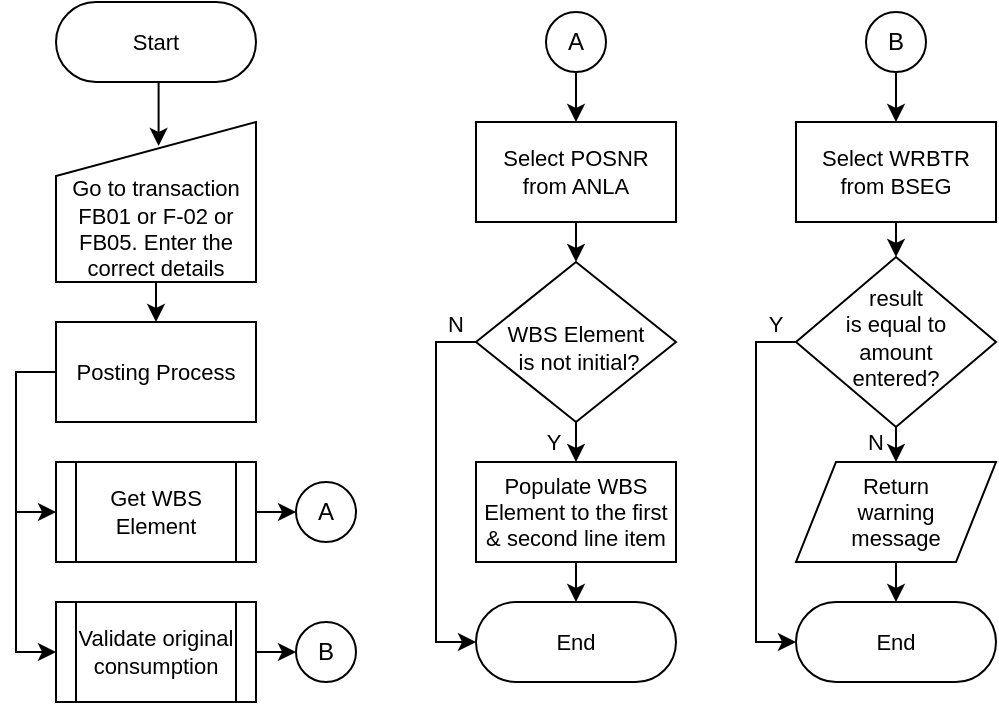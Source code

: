<mxfile version="21.8.2" type="github">
  <diagram name="Page-1" id="cbly7SG4CeV-gu0TBSom">
    <mxGraphModel dx="786" dy="477" grid="1" gridSize="10" guides="1" tooltips="1" connect="1" arrows="1" fold="1" page="1" pageScale="1" pageWidth="1169" pageHeight="827" math="0" shadow="0">
      <root>
        <mxCell id="0" />
        <mxCell id="1" parent="0" />
        <mxCell id="Rg5D6NzD-RpaUuyQBDif-1" value="Start" style="html=1;dashed=0;whiteSpace=wrap;shape=mxgraph.dfd.start;fontSize=11;" vertex="1" parent="1">
          <mxGeometry x="80" y="40" width="100" height="40" as="geometry" />
        </mxCell>
        <mxCell id="Rg5D6NzD-RpaUuyQBDif-18" style="edgeStyle=orthogonalEdgeStyle;rounded=0;orthogonalLoop=1;jettySize=auto;html=1;exitX=0.5;exitY=1;exitDx=0;exitDy=0;entryX=0.5;entryY=0;entryDx=0;entryDy=0;" edge="1" parent="1" source="Rg5D6NzD-RpaUuyQBDif-3" target="Rg5D6NzD-RpaUuyQBDif-4">
          <mxGeometry relative="1" as="geometry" />
        </mxCell>
        <mxCell id="Rg5D6NzD-RpaUuyQBDif-3" value="&lt;br&gt;&lt;br&gt;Go to transaction FB01 or F-02 or FB05. Enter the correct details" style="shape=manualInput;whiteSpace=wrap;html=1;fontSize=11;size=27;" vertex="1" parent="1">
          <mxGeometry x="80" y="100" width="100" height="80" as="geometry" />
        </mxCell>
        <mxCell id="Rg5D6NzD-RpaUuyQBDif-53" style="edgeStyle=orthogonalEdgeStyle;rounded=0;orthogonalLoop=1;jettySize=auto;html=1;exitX=0;exitY=0.5;exitDx=0;exitDy=0;entryX=0;entryY=0.5;entryDx=0;entryDy=0;" edge="1" parent="1" target="Rg5D6NzD-RpaUuyQBDif-28">
          <mxGeometry relative="1" as="geometry">
            <mxPoint x="90" y="225" as="sourcePoint" />
            <mxPoint x="90" y="365" as="targetPoint" />
            <Array as="points">
              <mxPoint x="60" y="225" />
              <mxPoint x="60" y="365" />
            </Array>
          </mxGeometry>
        </mxCell>
        <mxCell id="Rg5D6NzD-RpaUuyQBDif-54" style="edgeStyle=orthogonalEdgeStyle;rounded=0;orthogonalLoop=1;jettySize=auto;html=1;exitX=0;exitY=0.75;exitDx=0;exitDy=0;entryX=0;entryY=0.5;entryDx=0;entryDy=0;" edge="1" parent="1" source="Rg5D6NzD-RpaUuyQBDif-4" target="Rg5D6NzD-RpaUuyQBDif-7">
          <mxGeometry relative="1" as="geometry">
            <Array as="points">
              <mxPoint x="80" y="225" />
              <mxPoint x="60" y="225" />
              <mxPoint x="60" y="295" />
            </Array>
          </mxGeometry>
        </mxCell>
        <mxCell id="Rg5D6NzD-RpaUuyQBDif-4" value="Posting Process" style="whiteSpace=wrap;html=1;strokeWidth=1;fontSize=11;" vertex="1" parent="1">
          <mxGeometry x="80" y="200" width="100" height="50" as="geometry" />
        </mxCell>
        <mxCell id="Rg5D6NzD-RpaUuyQBDif-35" style="edgeStyle=orthogonalEdgeStyle;rounded=0;orthogonalLoop=1;jettySize=auto;html=1;exitX=1;exitY=0.5;exitDx=0;exitDy=0;entryX=0;entryY=0.5;entryDx=0;entryDy=0;" edge="1" parent="1" source="Rg5D6NzD-RpaUuyQBDif-7" target="Rg5D6NzD-RpaUuyQBDif-33">
          <mxGeometry relative="1" as="geometry" />
        </mxCell>
        <mxCell id="Rg5D6NzD-RpaUuyQBDif-7" value="Get WBS Element" style="shape=process;whiteSpace=wrap;html=1;backgroundOutline=1;fontSize=11;" vertex="1" parent="1">
          <mxGeometry x="80" y="270" width="100" height="50" as="geometry" />
        </mxCell>
        <mxCell id="Rg5D6NzD-RpaUuyQBDif-59" style="edgeStyle=orthogonalEdgeStyle;rounded=0;orthogonalLoop=1;jettySize=auto;html=1;exitX=0.5;exitY=1;exitDx=0;exitDy=0;entryX=0.5;entryY=0;entryDx=0;entryDy=0;" edge="1" parent="1" source="Rg5D6NzD-RpaUuyQBDif-10" target="Rg5D6NzD-RpaUuyQBDif-11">
          <mxGeometry relative="1" as="geometry" />
        </mxCell>
        <mxCell id="Rg5D6NzD-RpaUuyQBDif-10" value="Select POSNR &lt;br&gt;from ANLA" style="whiteSpace=wrap;html=1;strokeWidth=1;fontSize=11;" vertex="1" parent="1">
          <mxGeometry x="290" y="100" width="100" height="50" as="geometry" />
        </mxCell>
        <mxCell id="Rg5D6NzD-RpaUuyQBDif-56" style="edgeStyle=orthogonalEdgeStyle;rounded=0;orthogonalLoop=1;jettySize=auto;html=1;exitX=0.5;exitY=1;exitDx=0;exitDy=0;entryX=0.5;entryY=0;entryDx=0;entryDy=0;" edge="1" parent="1" source="Rg5D6NzD-RpaUuyQBDif-11" target="Rg5D6NzD-RpaUuyQBDif-12">
          <mxGeometry relative="1" as="geometry" />
        </mxCell>
        <mxCell id="Rg5D6NzD-RpaUuyQBDif-11" value="WBS Element&lt;br&gt;&amp;nbsp;is not initial?" style="rhombus;whiteSpace=wrap;html=1;strokeWidth=1;fontSize=11;spacingTop=5;" vertex="1" parent="1">
          <mxGeometry x="290" y="170" width="100" height="80" as="geometry" />
        </mxCell>
        <mxCell id="Rg5D6NzD-RpaUuyQBDif-12" value="Populate WBS Element to the first &amp;amp; second line item" style="whiteSpace=wrap;html=1;strokeWidth=1;fontSize=11;" vertex="1" parent="1">
          <mxGeometry x="290" y="270" width="100" height="50" as="geometry" />
        </mxCell>
        <mxCell id="Rg5D6NzD-RpaUuyQBDif-17" style="edgeStyle=orthogonalEdgeStyle;rounded=0;orthogonalLoop=1;jettySize=auto;html=1;exitX=0.5;exitY=0.5;exitDx=0;exitDy=20;exitPerimeter=0;entryX=0.513;entryY=0.15;entryDx=0;entryDy=0;entryPerimeter=0;" edge="1" parent="1" source="Rg5D6NzD-RpaUuyQBDif-1" target="Rg5D6NzD-RpaUuyQBDif-3">
          <mxGeometry relative="1" as="geometry" />
        </mxCell>
        <mxCell id="Rg5D6NzD-RpaUuyQBDif-23" value="End" style="html=1;dashed=0;whiteSpace=wrap;shape=mxgraph.dfd.start;fontSize=11;" vertex="1" parent="1">
          <mxGeometry x="290" y="340" width="100" height="40" as="geometry" />
        </mxCell>
        <mxCell id="Rg5D6NzD-RpaUuyQBDif-36" style="edgeStyle=orthogonalEdgeStyle;rounded=0;orthogonalLoop=1;jettySize=auto;html=1;exitX=1;exitY=0.5;exitDx=0;exitDy=0;entryX=0;entryY=0.5;entryDx=0;entryDy=0;" edge="1" parent="1" source="Rg5D6NzD-RpaUuyQBDif-28" target="Rg5D6NzD-RpaUuyQBDif-34">
          <mxGeometry relative="1" as="geometry" />
        </mxCell>
        <mxCell id="Rg5D6NzD-RpaUuyQBDif-28" value="Validate original consumption" style="shape=process;whiteSpace=wrap;html=1;backgroundOutline=1;fontSize=11;" vertex="1" parent="1">
          <mxGeometry x="80" y="340" width="100" height="50" as="geometry" />
        </mxCell>
        <mxCell id="Rg5D6NzD-RpaUuyQBDif-33" value="A" style="ellipse;whiteSpace=wrap;html=1;aspect=fixed;" vertex="1" parent="1">
          <mxGeometry x="200" y="280" width="30" height="30" as="geometry" />
        </mxCell>
        <mxCell id="Rg5D6NzD-RpaUuyQBDif-34" value="B" style="ellipse;whiteSpace=wrap;html=1;aspect=fixed;" vertex="1" parent="1">
          <mxGeometry x="200" y="350" width="30" height="30" as="geometry" />
        </mxCell>
        <mxCell id="Rg5D6NzD-RpaUuyQBDif-58" style="edgeStyle=orthogonalEdgeStyle;rounded=0;orthogonalLoop=1;jettySize=auto;html=1;exitX=0.5;exitY=1;exitDx=0;exitDy=0;entryX=0.5;entryY=0;entryDx=0;entryDy=0;" edge="1" parent="1" source="Rg5D6NzD-RpaUuyQBDif-37" target="Rg5D6NzD-RpaUuyQBDif-10">
          <mxGeometry relative="1" as="geometry" />
        </mxCell>
        <mxCell id="Rg5D6NzD-RpaUuyQBDif-37" value="A" style="ellipse;whiteSpace=wrap;html=1;aspect=fixed;" vertex="1" parent="1">
          <mxGeometry x="325" y="45" width="30" height="30" as="geometry" />
        </mxCell>
        <mxCell id="Rg5D6NzD-RpaUuyQBDif-63" style="edgeStyle=orthogonalEdgeStyle;rounded=0;orthogonalLoop=1;jettySize=auto;html=1;exitX=0.5;exitY=1;exitDx=0;exitDy=0;entryX=0.5;entryY=0;entryDx=0;entryDy=0;" edge="1" parent="1" source="Rg5D6NzD-RpaUuyQBDif-41" target="Rg5D6NzD-RpaUuyQBDif-44">
          <mxGeometry relative="1" as="geometry" />
        </mxCell>
        <mxCell id="Rg5D6NzD-RpaUuyQBDif-41" value="Select WRBTR&lt;br&gt;from BSEG" style="whiteSpace=wrap;html=1;strokeWidth=1;fontSize=11;" vertex="1" parent="1">
          <mxGeometry x="450" y="100" width="100" height="50" as="geometry" />
        </mxCell>
        <mxCell id="Rg5D6NzD-RpaUuyQBDif-69" style="edgeStyle=orthogonalEdgeStyle;rounded=0;orthogonalLoop=1;jettySize=auto;html=1;exitX=0.5;exitY=1;exitDx=0;exitDy=0;entryX=0.5;entryY=0;entryDx=0;entryDy=0;" edge="1" parent="1" source="Rg5D6NzD-RpaUuyQBDif-42" target="Rg5D6NzD-RpaUuyQBDif-41">
          <mxGeometry relative="1" as="geometry" />
        </mxCell>
        <mxCell id="Rg5D6NzD-RpaUuyQBDif-42" value="B" style="ellipse;whiteSpace=wrap;html=1;aspect=fixed;" vertex="1" parent="1">
          <mxGeometry x="485" y="45" width="30" height="30" as="geometry" />
        </mxCell>
        <mxCell id="Rg5D6NzD-RpaUuyQBDif-62" style="edgeStyle=orthogonalEdgeStyle;rounded=0;orthogonalLoop=1;jettySize=auto;html=1;exitX=0.5;exitY=1;exitDx=0;exitDy=0;entryX=0.5;entryY=0;entryDx=0;entryDy=0;" edge="1" parent="1" source="Rg5D6NzD-RpaUuyQBDif-44" target="Rg5D6NzD-RpaUuyQBDif-47">
          <mxGeometry relative="1" as="geometry" />
        </mxCell>
        <mxCell id="Rg5D6NzD-RpaUuyQBDif-44" value="result &lt;br&gt;is equal to &lt;br&gt;amount &lt;br&gt;entered?" style="rhombus;whiteSpace=wrap;html=1;strokeWidth=1;fontSize=11;spacingTop=-4;" vertex="1" parent="1">
          <mxGeometry x="450" y="167.5" width="100" height="85" as="geometry" />
        </mxCell>
        <mxCell id="Rg5D6NzD-RpaUuyQBDif-47" value="Return &lt;br&gt;warning &lt;br&gt;message" style="shape=parallelogram;perimeter=parallelogramPerimeter;whiteSpace=wrap;html=1;fixedSize=1;fontSize=11;" vertex="1" parent="1">
          <mxGeometry x="450" y="270" width="100" height="50" as="geometry" />
        </mxCell>
        <mxCell id="Rg5D6NzD-RpaUuyQBDif-55" style="edgeStyle=orthogonalEdgeStyle;rounded=0;orthogonalLoop=1;jettySize=auto;html=1;exitX=0;exitY=0.5;exitDx=0;exitDy=0;entryX=0;entryY=0.5;entryDx=0;entryDy=0;entryPerimeter=0;" edge="1" parent="1" source="Rg5D6NzD-RpaUuyQBDif-11" target="Rg5D6NzD-RpaUuyQBDif-23">
          <mxGeometry relative="1" as="geometry" />
        </mxCell>
        <mxCell id="Rg5D6NzD-RpaUuyQBDif-57" style="edgeStyle=orthogonalEdgeStyle;rounded=0;orthogonalLoop=1;jettySize=auto;html=1;exitX=0.5;exitY=1;exitDx=0;exitDy=0;entryX=0.5;entryY=0.5;entryDx=0;entryDy=-20;entryPerimeter=0;" edge="1" parent="1" source="Rg5D6NzD-RpaUuyQBDif-12" target="Rg5D6NzD-RpaUuyQBDif-23">
          <mxGeometry relative="1" as="geometry" />
        </mxCell>
        <mxCell id="Rg5D6NzD-RpaUuyQBDif-60" value="End" style="html=1;dashed=0;whiteSpace=wrap;shape=mxgraph.dfd.start;fontSize=11;" vertex="1" parent="1">
          <mxGeometry x="450" y="340" width="100" height="40" as="geometry" />
        </mxCell>
        <mxCell id="Rg5D6NzD-RpaUuyQBDif-61" style="edgeStyle=orthogonalEdgeStyle;rounded=0;orthogonalLoop=1;jettySize=auto;html=1;exitX=0;exitY=0.5;exitDx=0;exitDy=0;entryX=0;entryY=0.5;entryDx=0;entryDy=0;entryPerimeter=0;" edge="1" parent="1" source="Rg5D6NzD-RpaUuyQBDif-44" target="Rg5D6NzD-RpaUuyQBDif-60">
          <mxGeometry relative="1" as="geometry" />
        </mxCell>
        <mxCell id="Rg5D6NzD-RpaUuyQBDif-64" value="Y" style="text;strokeColor=none;align=center;fillColor=none;html=1;verticalAlign=middle;whiteSpace=wrap;rounded=0;fontSize=11;" vertex="1" parent="1">
          <mxGeometry x="299" y="245" width="60" height="30" as="geometry" />
        </mxCell>
        <mxCell id="Rg5D6NzD-RpaUuyQBDif-65" value="Y" style="text;strokeColor=none;align=center;fillColor=none;html=1;verticalAlign=middle;whiteSpace=wrap;rounded=0;fontSize=11;" vertex="1" parent="1">
          <mxGeometry x="410" y="186" width="60" height="30" as="geometry" />
        </mxCell>
        <mxCell id="Rg5D6NzD-RpaUuyQBDif-66" value="N" style="text;strokeColor=none;align=center;fillColor=none;html=1;verticalAlign=middle;whiteSpace=wrap;rounded=0;fontSize=11;" vertex="1" parent="1">
          <mxGeometry x="250" y="186" width="60" height="30" as="geometry" />
        </mxCell>
        <mxCell id="Rg5D6NzD-RpaUuyQBDif-67" value="N" style="text;strokeColor=none;align=center;fillColor=none;html=1;verticalAlign=middle;whiteSpace=wrap;rounded=0;fontSize=11;" vertex="1" parent="1">
          <mxGeometry x="460" y="245" width="60" height="30" as="geometry" />
        </mxCell>
        <mxCell id="Rg5D6NzD-RpaUuyQBDif-68" style="edgeStyle=orthogonalEdgeStyle;rounded=0;orthogonalLoop=1;jettySize=auto;html=1;exitX=0.5;exitY=1;exitDx=0;exitDy=0;entryX=0.5;entryY=0.5;entryDx=0;entryDy=-20;entryPerimeter=0;" edge="1" parent="1" source="Rg5D6NzD-RpaUuyQBDif-47" target="Rg5D6NzD-RpaUuyQBDif-60">
          <mxGeometry relative="1" as="geometry" />
        </mxCell>
      </root>
    </mxGraphModel>
  </diagram>
</mxfile>
